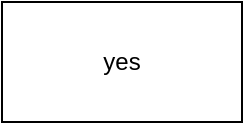 <mxfile version="15.8.8" type="github">
  <diagram id="_tI980w-OPuoQcJm8NGH" name="Page-1">
    <mxGraphModel dx="882" dy="725" grid="1" gridSize="10" guides="1" tooltips="1" connect="1" arrows="1" fold="1" page="1" pageScale="1" pageWidth="827" pageHeight="1169" math="0" shadow="0">
      <root>
        <mxCell id="0" />
        <mxCell id="1" parent="0" />
        <mxCell id="WH3Hq_eP4bFwVyOr84iu-1" value="yes&lt;br&gt;" style="rounded=0;whiteSpace=wrap;html=1;" vertex="1" parent="1">
          <mxGeometry x="160" y="170" width="120" height="60" as="geometry" />
        </mxCell>
      </root>
    </mxGraphModel>
  </diagram>
</mxfile>

